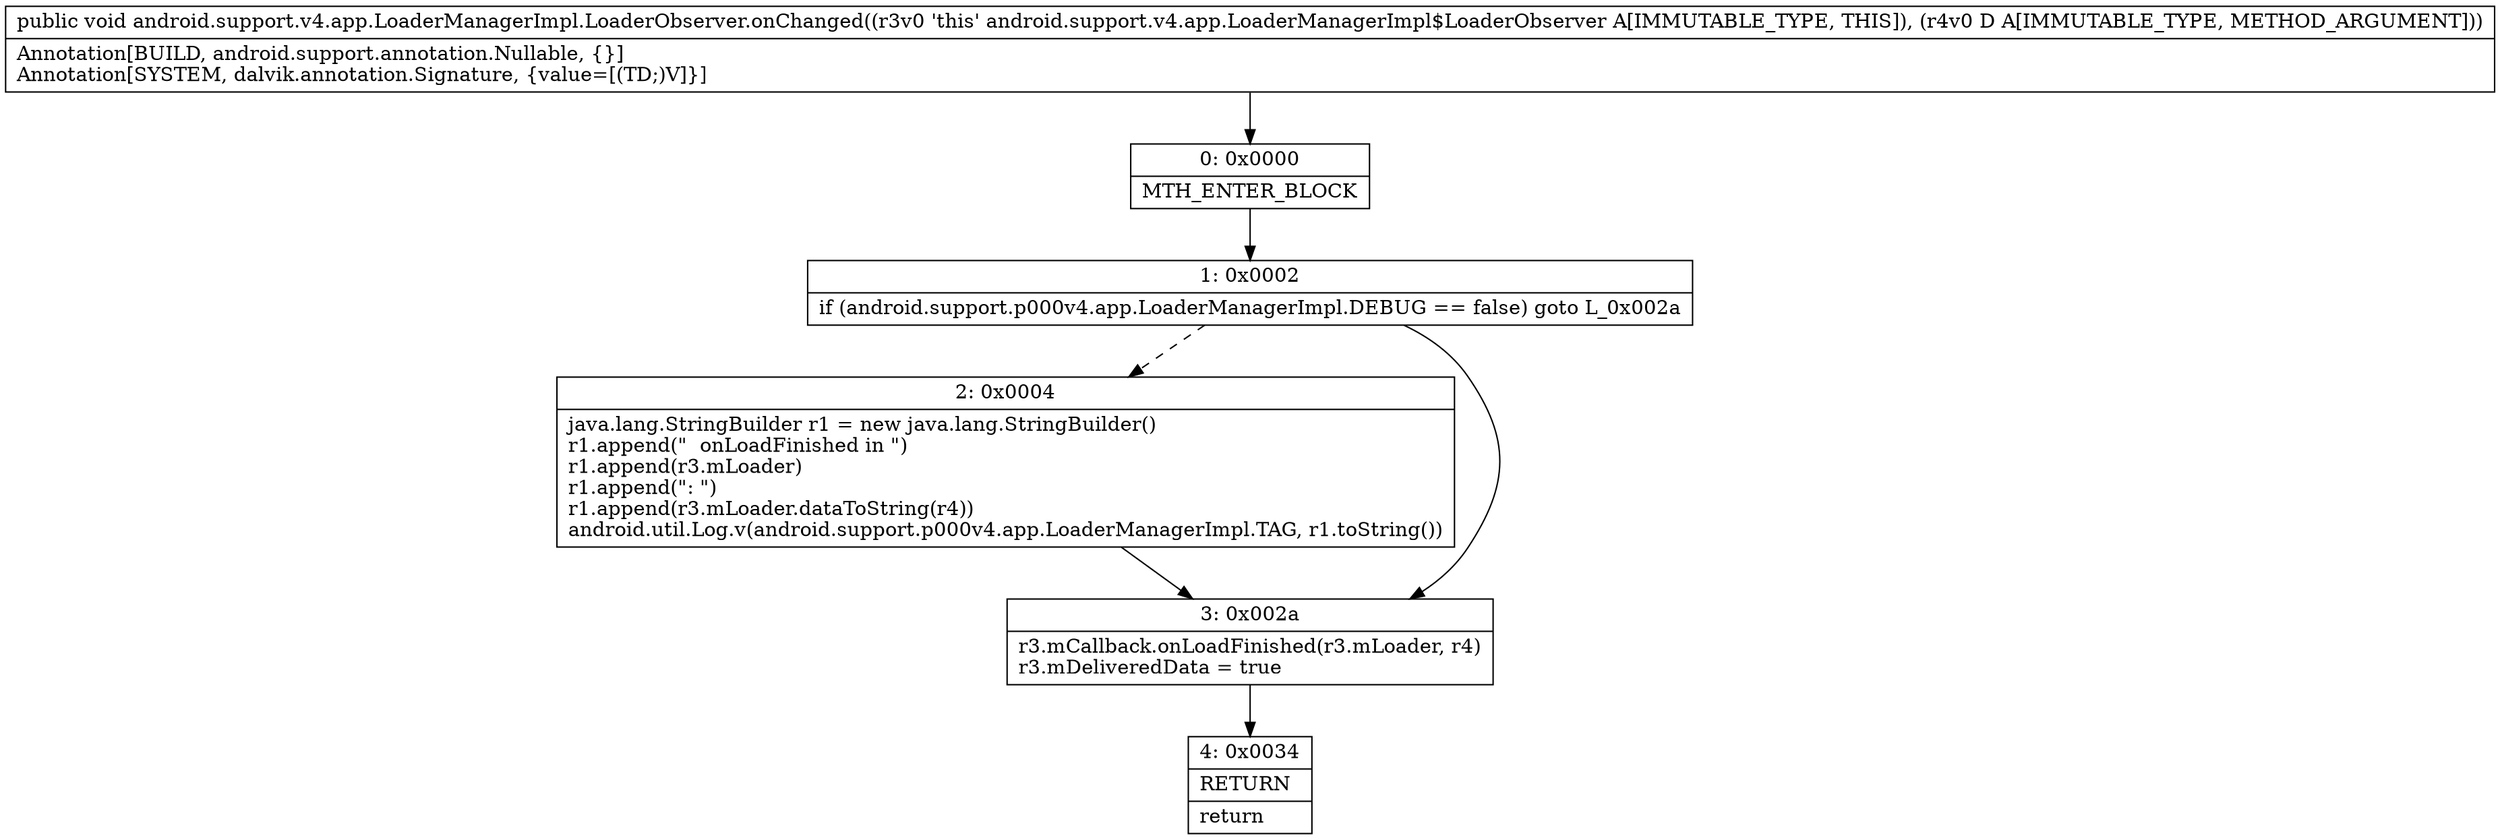 digraph "CFG forandroid.support.v4.app.LoaderManagerImpl.LoaderObserver.onChanged(Ljava\/lang\/Object;)V" {
Node_0 [shape=record,label="{0\:\ 0x0000|MTH_ENTER_BLOCK\l}"];
Node_1 [shape=record,label="{1\:\ 0x0002|if (android.support.p000v4.app.LoaderManagerImpl.DEBUG == false) goto L_0x002a\l}"];
Node_2 [shape=record,label="{2\:\ 0x0004|java.lang.StringBuilder r1 = new java.lang.StringBuilder()\lr1.append(\"  onLoadFinished in \")\lr1.append(r3.mLoader)\lr1.append(\": \")\lr1.append(r3.mLoader.dataToString(r4))\landroid.util.Log.v(android.support.p000v4.app.LoaderManagerImpl.TAG, r1.toString())\l}"];
Node_3 [shape=record,label="{3\:\ 0x002a|r3.mCallback.onLoadFinished(r3.mLoader, r4)\lr3.mDeliveredData = true\l}"];
Node_4 [shape=record,label="{4\:\ 0x0034|RETURN\l|return\l}"];
MethodNode[shape=record,label="{public void android.support.v4.app.LoaderManagerImpl.LoaderObserver.onChanged((r3v0 'this' android.support.v4.app.LoaderManagerImpl$LoaderObserver A[IMMUTABLE_TYPE, THIS]), (r4v0 D A[IMMUTABLE_TYPE, METHOD_ARGUMENT]))  | Annotation[BUILD, android.support.annotation.Nullable, \{\}]\lAnnotation[SYSTEM, dalvik.annotation.Signature, \{value=[(TD;)V]\}]\l}"];
MethodNode -> Node_0;
Node_0 -> Node_1;
Node_1 -> Node_2[style=dashed];
Node_1 -> Node_3;
Node_2 -> Node_3;
Node_3 -> Node_4;
}

